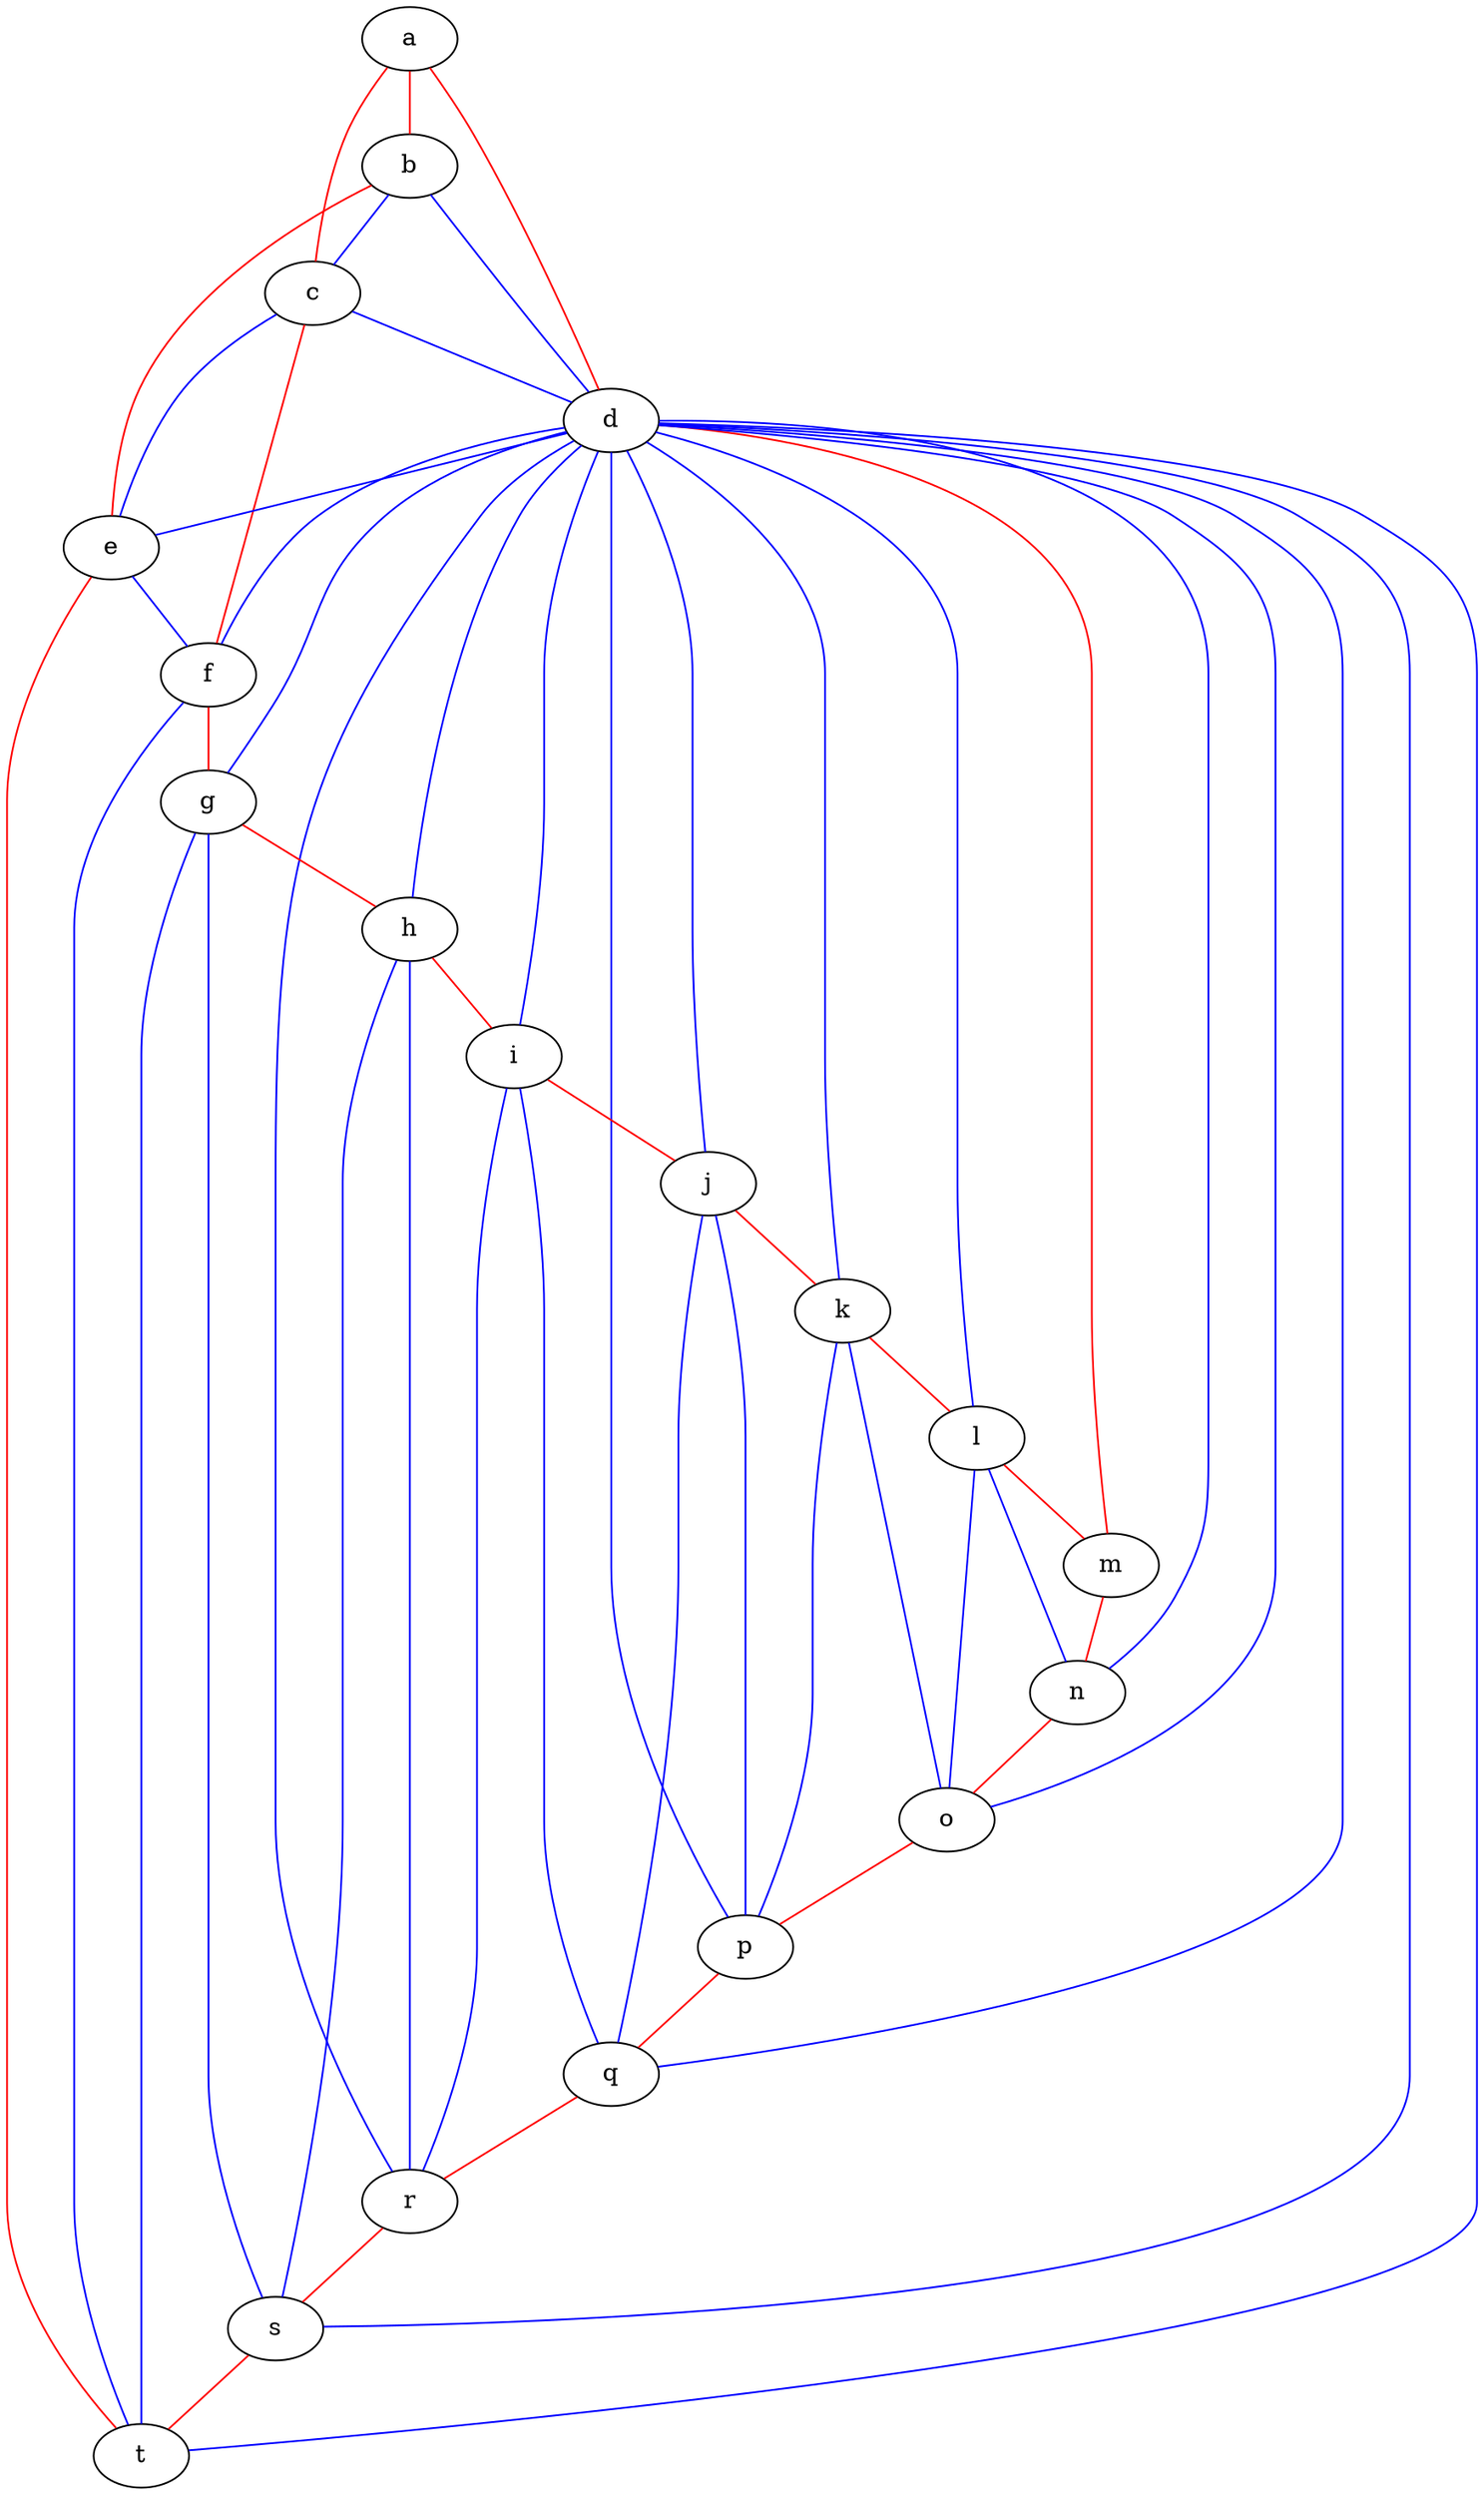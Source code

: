 graph {
  v0 [label=a];
  v1 [label=b];
  v2 [label=c];
  v3 [label=d];
  v4 [label=e];
  v5 [label=f];
  v6 [label=g];
  v7 [label=h];
  v8 [label=i];
  v9 [label=j];
  v10 [label=k];
  v11 [label=l];
  v12 [label=m];
  v13 [label=n];
  v14 [label=o];
  v15 [label=p];
  v16 [label=q];
  v17 [label=r];
  v18 [label=s];
  v19 [label=t];
  v0 -- v1 [color=red];
  v0 -- v2 [color=red];
  v0 -- v3 [color=red];
  v1 -- v3 [color=blue];
  v1 -- v4 [color=red];
  v1 -- v2 [color=blue];
  v2 -- v4 [color=blue];
  v2 -- v5 [color=red];
  v2 -- v3 [color=blue];
  v3 -- v5 [color=blue];
  v3 -- v6 [color=blue];
  v3 -- v7 [color=blue];
  v3 -- v8 [color=blue];
  v3 -- v9 [color=blue];
  v3 -- v10 [color=blue];
  v3 -- v11 [color=blue];
  v3 -- v12 [color=red];
  v3 -- v13 [color=blue];
  v3 -- v14 [color=blue];
  v3 -- v15 [color=blue];
  v3 -- v16 [color=blue];
  v3 -- v17 [color=blue];
  v3 -- v18 [color=blue];
  v3 -- v19 [color=blue];
  v3 -- v4 [color=blue];
  v4 -- v19 [color=red];
  v4 -- v5 [color=blue];
  v5 -- v19 [color=blue];
  v5 -- v6 [color=red];
  v6 -- v19 [color=blue];
  v6 -- v18 [color=blue];
  v6 -- v7 [color=red];
  v7 -- v18 [color=blue];
  v7 -- v17 [color=blue];
  v7 -- v8 [color=red];
  v8 -- v17 [color=blue];
  v8 -- v16 [color=blue];
  v8 -- v9 [color=red];
  v9 -- v16 [color=blue];
  v9 -- v15 [color=blue];
  v9 -- v10 [color=red];
  v10 -- v15 [color=blue];
  v10 -- v14 [color=blue];
  v10 -- v11 [color=red];
  v11 -- v14 [color=blue];
  v11 -- v13 [color=blue];
  v11 -- v12 [color=red];
  v12 -- v13 [color=red];
  v13 -- v14 [color=red];
  v14 -- v15 [color=red];
  v15 -- v16 [color=red];
  v16 -- v17 [color=red];
  v17 -- v18 [color=red];
  v18 -- v19 [color=red];
}
